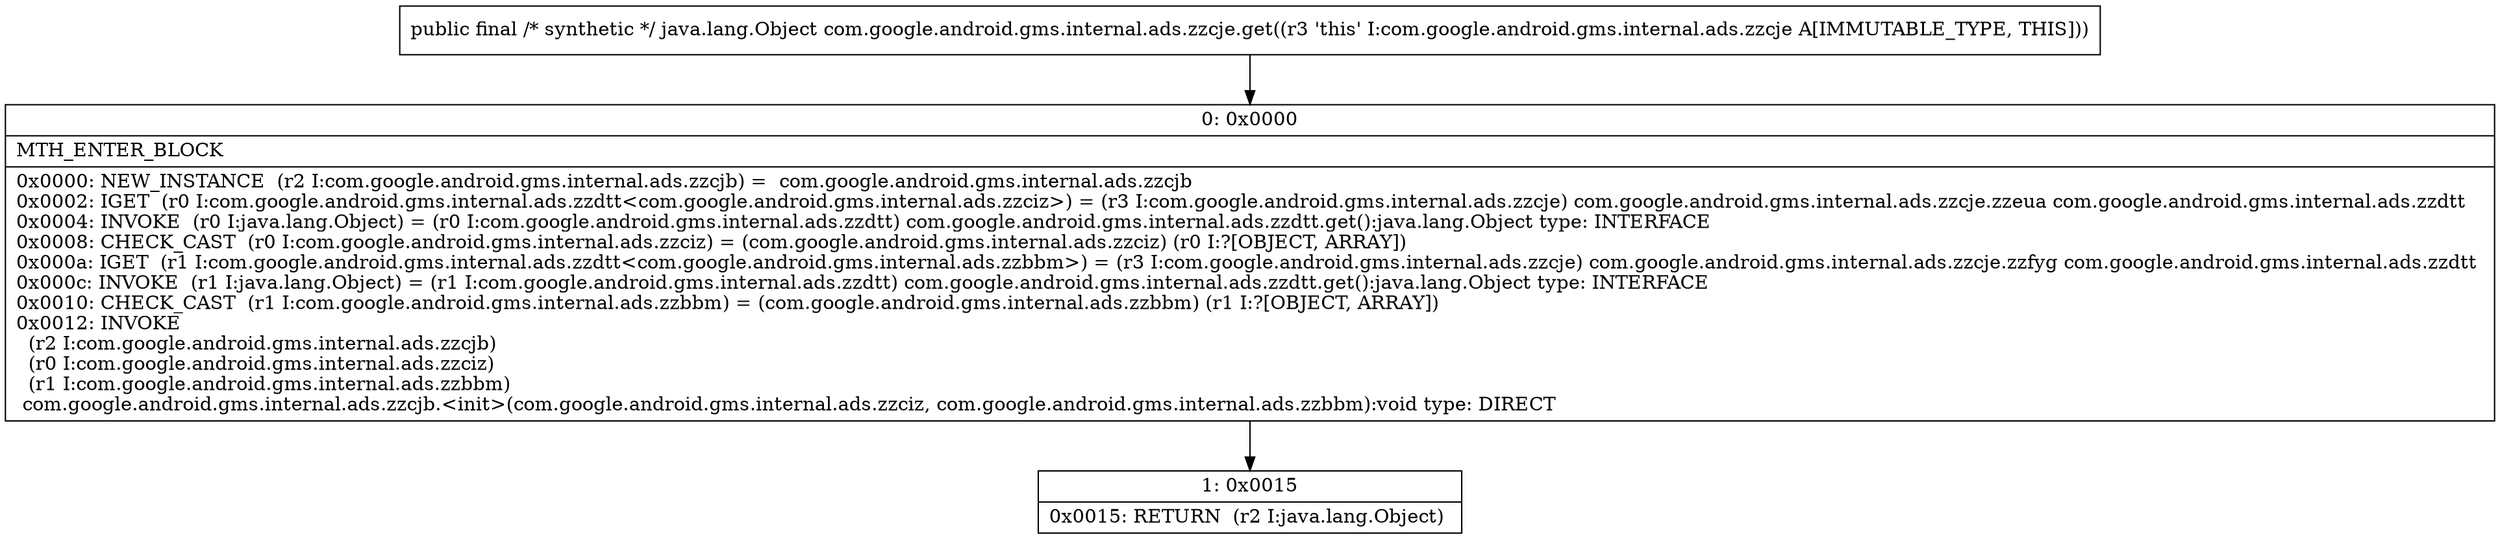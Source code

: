 digraph "CFG forcom.google.android.gms.internal.ads.zzcje.get()Ljava\/lang\/Object;" {
Node_0 [shape=record,label="{0\:\ 0x0000|MTH_ENTER_BLOCK\l|0x0000: NEW_INSTANCE  (r2 I:com.google.android.gms.internal.ads.zzcjb) =  com.google.android.gms.internal.ads.zzcjb \l0x0002: IGET  (r0 I:com.google.android.gms.internal.ads.zzdtt\<com.google.android.gms.internal.ads.zzciz\>) = (r3 I:com.google.android.gms.internal.ads.zzcje) com.google.android.gms.internal.ads.zzcje.zzeua com.google.android.gms.internal.ads.zzdtt \l0x0004: INVOKE  (r0 I:java.lang.Object) = (r0 I:com.google.android.gms.internal.ads.zzdtt) com.google.android.gms.internal.ads.zzdtt.get():java.lang.Object type: INTERFACE \l0x0008: CHECK_CAST  (r0 I:com.google.android.gms.internal.ads.zzciz) = (com.google.android.gms.internal.ads.zzciz) (r0 I:?[OBJECT, ARRAY]) \l0x000a: IGET  (r1 I:com.google.android.gms.internal.ads.zzdtt\<com.google.android.gms.internal.ads.zzbbm\>) = (r3 I:com.google.android.gms.internal.ads.zzcje) com.google.android.gms.internal.ads.zzcje.zzfyg com.google.android.gms.internal.ads.zzdtt \l0x000c: INVOKE  (r1 I:java.lang.Object) = (r1 I:com.google.android.gms.internal.ads.zzdtt) com.google.android.gms.internal.ads.zzdtt.get():java.lang.Object type: INTERFACE \l0x0010: CHECK_CAST  (r1 I:com.google.android.gms.internal.ads.zzbbm) = (com.google.android.gms.internal.ads.zzbbm) (r1 I:?[OBJECT, ARRAY]) \l0x0012: INVOKE  \l  (r2 I:com.google.android.gms.internal.ads.zzcjb)\l  (r0 I:com.google.android.gms.internal.ads.zzciz)\l  (r1 I:com.google.android.gms.internal.ads.zzbbm)\l com.google.android.gms.internal.ads.zzcjb.\<init\>(com.google.android.gms.internal.ads.zzciz, com.google.android.gms.internal.ads.zzbbm):void type: DIRECT \l}"];
Node_1 [shape=record,label="{1\:\ 0x0015|0x0015: RETURN  (r2 I:java.lang.Object) \l}"];
MethodNode[shape=record,label="{public final \/* synthetic *\/ java.lang.Object com.google.android.gms.internal.ads.zzcje.get((r3 'this' I:com.google.android.gms.internal.ads.zzcje A[IMMUTABLE_TYPE, THIS])) }"];
MethodNode -> Node_0;
Node_0 -> Node_1;
}

